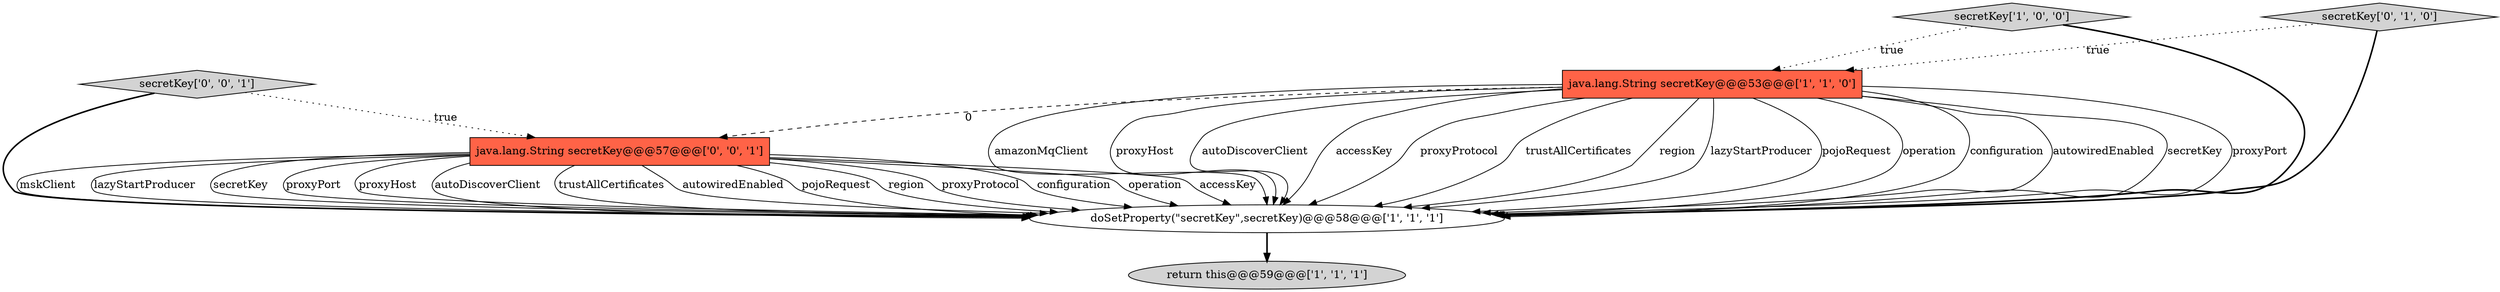 digraph {
1 [style = filled, label = "return this@@@59@@@['1', '1', '1']", fillcolor = lightgray, shape = ellipse image = "AAA0AAABBB1BBB"];
6 [style = filled, label = "secretKey['0', '0', '1']", fillcolor = lightgray, shape = diamond image = "AAA0AAABBB3BBB"];
5 [style = filled, label = "java.lang.String secretKey@@@57@@@['0', '0', '1']", fillcolor = tomato, shape = box image = "AAA0AAABBB3BBB"];
3 [style = filled, label = "java.lang.String secretKey@@@53@@@['1', '1', '0']", fillcolor = tomato, shape = box image = "AAA0AAABBB1BBB"];
0 [style = filled, label = "secretKey['1', '0', '0']", fillcolor = lightgray, shape = diamond image = "AAA0AAABBB1BBB"];
2 [style = filled, label = "doSetProperty(\"secretKey\",secretKey)@@@58@@@['1', '1', '1']", fillcolor = white, shape = ellipse image = "AAA0AAABBB1BBB"];
4 [style = filled, label = "secretKey['0', '1', '0']", fillcolor = lightgray, shape = diamond image = "AAA0AAABBB2BBB"];
3->5 [style = dashed, label="0"];
5->2 [style = solid, label="mskClient"];
5->2 [style = solid, label="lazyStartProducer"];
3->2 [style = solid, label="amazonMqClient"];
3->2 [style = solid, label="proxyHost"];
3->2 [style = solid, label="autoDiscoverClient"];
2->1 [style = bold, label=""];
3->2 [style = solid, label="accessKey"];
5->2 [style = solid, label="secretKey"];
3->2 [style = solid, label="proxyProtocol"];
0->2 [style = bold, label=""];
3->2 [style = solid, label="trustAllCertificates"];
5->2 [style = solid, label="proxyPort"];
5->2 [style = solid, label="proxyHost"];
3->2 [style = solid, label="region"];
5->2 [style = solid, label="autoDiscoverClient"];
4->2 [style = bold, label=""];
5->2 [style = solid, label="trustAllCertificates"];
3->2 [style = solid, label="lazyStartProducer"];
3->2 [style = solid, label="pojoRequest"];
3->2 [style = solid, label="operation"];
5->2 [style = solid, label="autowiredEnabled"];
6->2 [style = bold, label=""];
3->2 [style = solid, label="configuration"];
4->3 [style = dotted, label="true"];
5->2 [style = solid, label="pojoRequest"];
3->2 [style = solid, label="autowiredEnabled"];
0->3 [style = dotted, label="true"];
5->2 [style = solid, label="region"];
5->2 [style = solid, label="proxyProtocol"];
3->2 [style = solid, label="secretKey"];
5->2 [style = solid, label="configuration"];
5->2 [style = solid, label="operation"];
3->2 [style = solid, label="proxyPort"];
6->5 [style = dotted, label="true"];
5->2 [style = solid, label="accessKey"];
}
